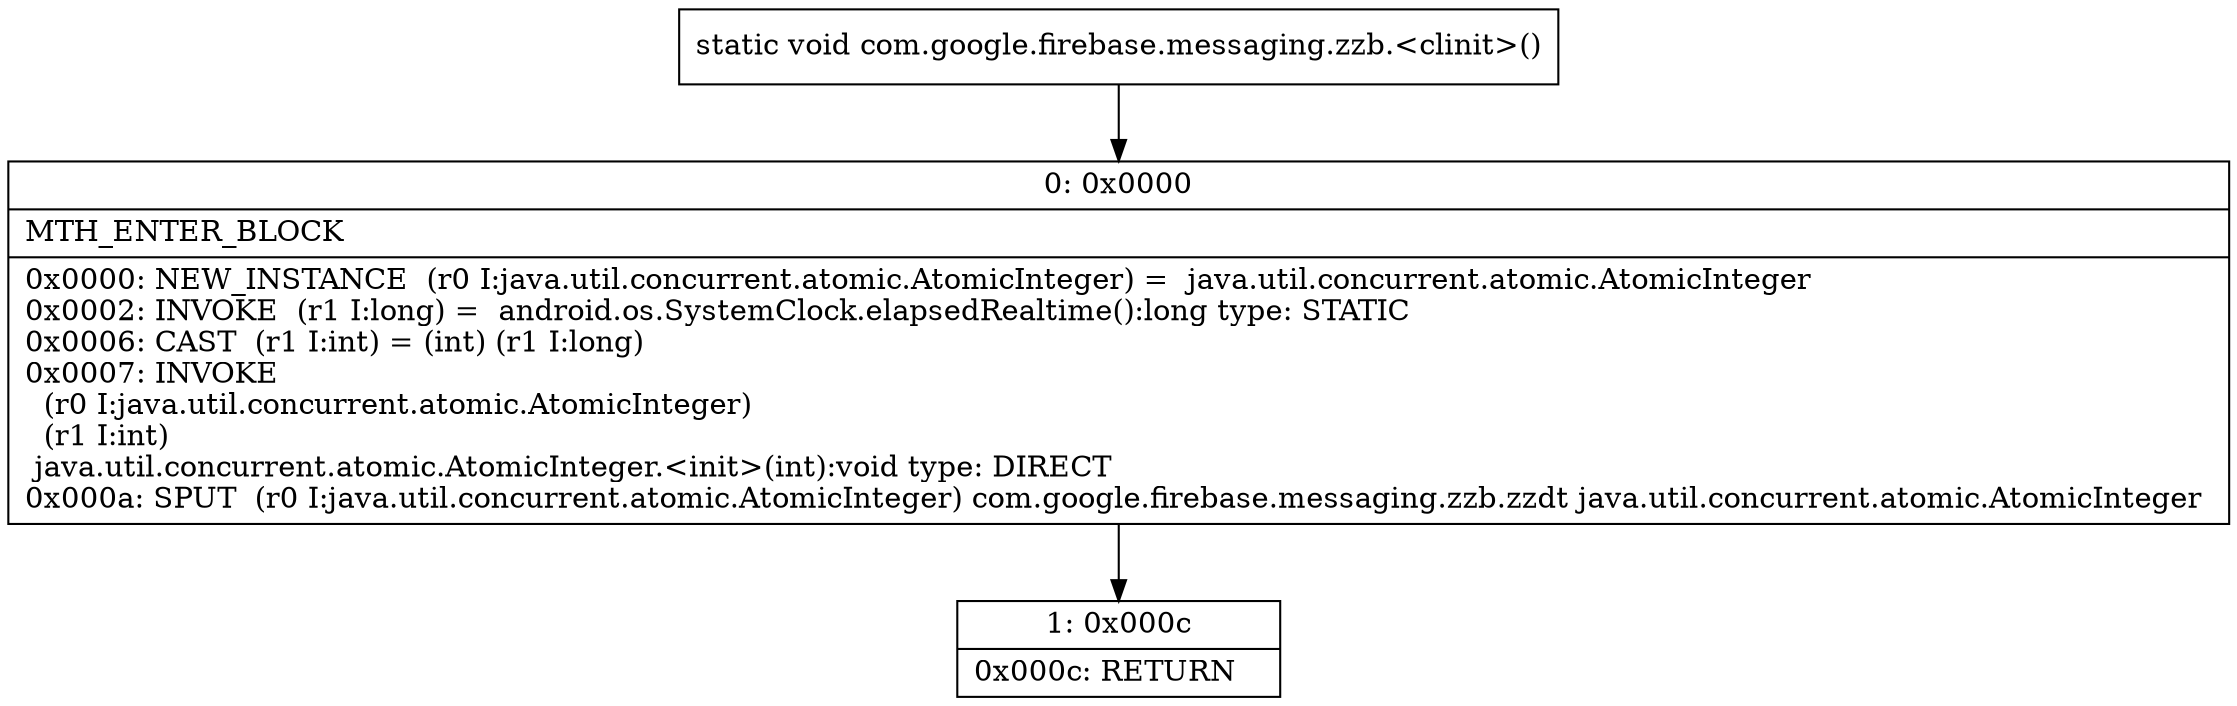 digraph "CFG forcom.google.firebase.messaging.zzb.\<clinit\>()V" {
Node_0 [shape=record,label="{0\:\ 0x0000|MTH_ENTER_BLOCK\l|0x0000: NEW_INSTANCE  (r0 I:java.util.concurrent.atomic.AtomicInteger) =  java.util.concurrent.atomic.AtomicInteger \l0x0002: INVOKE  (r1 I:long) =  android.os.SystemClock.elapsedRealtime():long type: STATIC \l0x0006: CAST  (r1 I:int) = (int) (r1 I:long) \l0x0007: INVOKE  \l  (r0 I:java.util.concurrent.atomic.AtomicInteger)\l  (r1 I:int)\l java.util.concurrent.atomic.AtomicInteger.\<init\>(int):void type: DIRECT \l0x000a: SPUT  (r0 I:java.util.concurrent.atomic.AtomicInteger) com.google.firebase.messaging.zzb.zzdt java.util.concurrent.atomic.AtomicInteger \l}"];
Node_1 [shape=record,label="{1\:\ 0x000c|0x000c: RETURN   \l}"];
MethodNode[shape=record,label="{static void com.google.firebase.messaging.zzb.\<clinit\>() }"];
MethodNode -> Node_0;
Node_0 -> Node_1;
}

